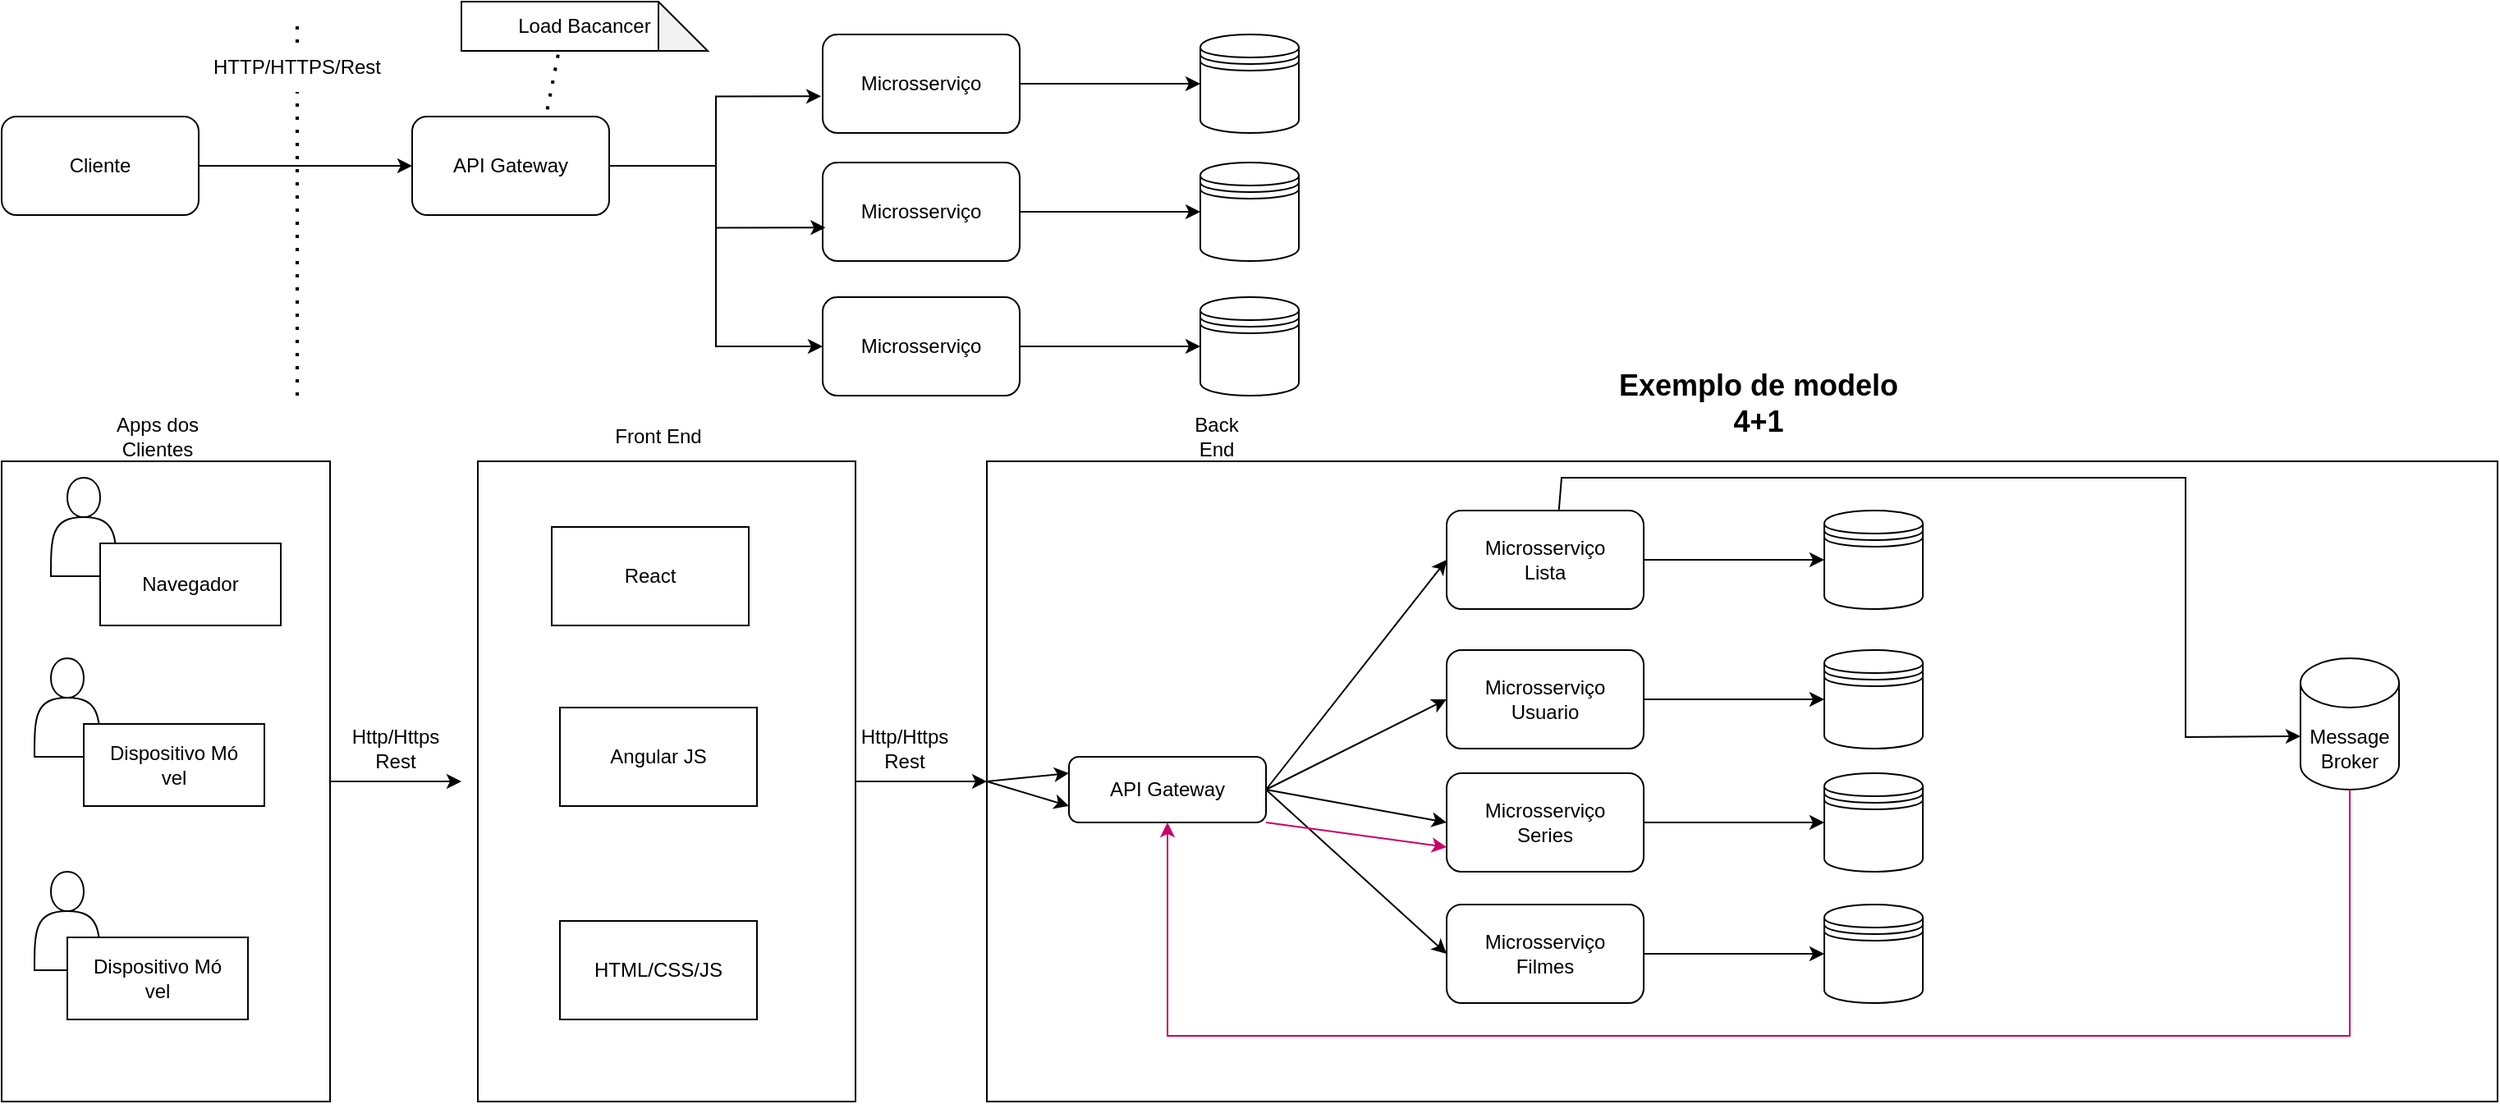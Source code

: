 <mxfile version="21.7.2" type="github">
  <diagram name="Página-1" id="Ddxp-NkMlsEt79m63mSj">
    <mxGraphModel dx="1750" dy="890" grid="1" gridSize="10" guides="1" tooltips="1" connect="1" arrows="1" fold="1" page="1" pageScale="1" pageWidth="827" pageHeight="1169" math="0" shadow="0">
      <root>
        <mxCell id="0" />
        <mxCell id="1" parent="0" />
        <mxCell id="0yr2D4lIdtY0Er6_YwGR-1" value="Cliente" style="rounded=1;whiteSpace=wrap;html=1;" vertex="1" parent="1">
          <mxGeometry x="20" y="70" width="120" height="60" as="geometry" />
        </mxCell>
        <mxCell id="0yr2D4lIdtY0Er6_YwGR-25" style="edgeStyle=orthogonalEdgeStyle;rounded=0;orthogonalLoop=1;jettySize=auto;html=1;entryX=0;entryY=0.5;entryDx=0;entryDy=0;" edge="1" parent="1" source="0yr2D4lIdtY0Er6_YwGR-2" target="0yr2D4lIdtY0Er6_YwGR-15">
          <mxGeometry relative="1" as="geometry" />
        </mxCell>
        <mxCell id="0yr2D4lIdtY0Er6_YwGR-2" value="Microsserviço" style="rounded=1;whiteSpace=wrap;html=1;" vertex="1" parent="1">
          <mxGeometry x="520" y="20" width="120" height="60" as="geometry" />
        </mxCell>
        <mxCell id="0yr2D4lIdtY0Er6_YwGR-3" value="" style="endArrow=none;dashed=1;html=1;dashPattern=1 3;strokeWidth=2;rounded=0;" edge="1" parent="1" source="0yr2D4lIdtY0Er6_YwGR-4">
          <mxGeometry width="50" height="50" relative="1" as="geometry">
            <mxPoint x="280" y="240" as="sourcePoint" />
            <mxPoint x="200" y="10" as="targetPoint" />
          </mxGeometry>
        </mxCell>
        <mxCell id="0yr2D4lIdtY0Er6_YwGR-5" value="" style="endArrow=none;dashed=1;html=1;dashPattern=1 3;strokeWidth=2;rounded=0;" edge="1" parent="1" target="0yr2D4lIdtY0Er6_YwGR-4">
          <mxGeometry width="50" height="50" relative="1" as="geometry">
            <mxPoint x="200" y="240" as="sourcePoint" />
            <mxPoint x="280" y="10" as="targetPoint" />
          </mxGeometry>
        </mxCell>
        <mxCell id="0yr2D4lIdtY0Er6_YwGR-4" value="HTTP/HTTPS/Rest&lt;br&gt;" style="text;html=1;strokeColor=none;fillColor=none;align=center;verticalAlign=middle;whiteSpace=wrap;rounded=0;" vertex="1" parent="1">
          <mxGeometry x="150" y="25" width="100" height="30" as="geometry" />
        </mxCell>
        <mxCell id="0yr2D4lIdtY0Er6_YwGR-24" style="edgeStyle=orthogonalEdgeStyle;rounded=0;orthogonalLoop=1;jettySize=auto;html=1;" edge="1" parent="1" source="0yr2D4lIdtY0Er6_YwGR-6" target="0yr2D4lIdtY0Er6_YwGR-21">
          <mxGeometry relative="1" as="geometry" />
        </mxCell>
        <mxCell id="0yr2D4lIdtY0Er6_YwGR-6" value="Microsserviço" style="rounded=1;whiteSpace=wrap;html=1;" vertex="1" parent="1">
          <mxGeometry x="520" y="98" width="120" height="60" as="geometry" />
        </mxCell>
        <mxCell id="0yr2D4lIdtY0Er6_YwGR-23" style="edgeStyle=orthogonalEdgeStyle;rounded=0;orthogonalLoop=1;jettySize=auto;html=1;entryX=0;entryY=0.5;entryDx=0;entryDy=0;" edge="1" parent="1" source="0yr2D4lIdtY0Er6_YwGR-7" target="0yr2D4lIdtY0Er6_YwGR-22">
          <mxGeometry relative="1" as="geometry" />
        </mxCell>
        <mxCell id="0yr2D4lIdtY0Er6_YwGR-7" value="Microsserviço" style="rounded=1;whiteSpace=wrap;html=1;" vertex="1" parent="1">
          <mxGeometry x="520" y="180" width="120" height="60" as="geometry" />
        </mxCell>
        <mxCell id="0yr2D4lIdtY0Er6_YwGR-18" style="edgeStyle=orthogonalEdgeStyle;rounded=0;orthogonalLoop=1;jettySize=auto;html=1;exitX=1;exitY=0.5;exitDx=0;exitDy=0;entryX=0;entryY=0.5;entryDx=0;entryDy=0;" edge="1" parent="1" source="0yr2D4lIdtY0Er6_YwGR-8" target="0yr2D4lIdtY0Er6_YwGR-7">
          <mxGeometry relative="1" as="geometry" />
        </mxCell>
        <mxCell id="0yr2D4lIdtY0Er6_YwGR-19" style="edgeStyle=orthogonalEdgeStyle;rounded=0;orthogonalLoop=1;jettySize=auto;html=1;entryX=0.014;entryY=0.661;entryDx=0;entryDy=0;entryPerimeter=0;" edge="1" parent="1" source="0yr2D4lIdtY0Er6_YwGR-8" target="0yr2D4lIdtY0Er6_YwGR-6">
          <mxGeometry relative="1" as="geometry" />
        </mxCell>
        <mxCell id="0yr2D4lIdtY0Er6_YwGR-20" style="edgeStyle=orthogonalEdgeStyle;rounded=0;orthogonalLoop=1;jettySize=auto;html=1;entryX=-0.008;entryY=0.628;entryDx=0;entryDy=0;entryPerimeter=0;" edge="1" parent="1" source="0yr2D4lIdtY0Er6_YwGR-8" target="0yr2D4lIdtY0Er6_YwGR-2">
          <mxGeometry relative="1" as="geometry" />
        </mxCell>
        <mxCell id="0yr2D4lIdtY0Er6_YwGR-8" value="API Gateway" style="rounded=1;whiteSpace=wrap;html=1;" vertex="1" parent="1">
          <mxGeometry x="270" y="70" width="120" height="60" as="geometry" />
        </mxCell>
        <mxCell id="0yr2D4lIdtY0Er6_YwGR-9" value="" style="endArrow=classic;html=1;rounded=0;exitX=1;exitY=0.5;exitDx=0;exitDy=0;" edge="1" parent="1" source="0yr2D4lIdtY0Er6_YwGR-1" target="0yr2D4lIdtY0Er6_YwGR-8">
          <mxGeometry width="50" height="50" relative="1" as="geometry">
            <mxPoint x="390" y="200" as="sourcePoint" />
            <mxPoint x="440" y="150" as="targetPoint" />
          </mxGeometry>
        </mxCell>
        <mxCell id="0yr2D4lIdtY0Er6_YwGR-13" value="Load Bacancer" style="shape=note;whiteSpace=wrap;html=1;backgroundOutline=1;darkOpacity=0.05;" vertex="1" parent="1">
          <mxGeometry x="300" width="150" height="30" as="geometry" />
        </mxCell>
        <mxCell id="0yr2D4lIdtY0Er6_YwGR-14" value="" style="endArrow=none;dashed=1;html=1;dashPattern=1 3;strokeWidth=2;rounded=0;entryX=0.398;entryY=0.944;entryDx=0;entryDy=0;entryPerimeter=0;exitX=0.686;exitY=-0.072;exitDx=0;exitDy=0;exitPerimeter=0;" edge="1" parent="1" source="0yr2D4lIdtY0Er6_YwGR-8" target="0yr2D4lIdtY0Er6_YwGR-13">
          <mxGeometry width="50" height="50" relative="1" as="geometry">
            <mxPoint x="420" y="70" as="sourcePoint" />
            <mxPoint x="440" y="150" as="targetPoint" />
          </mxGeometry>
        </mxCell>
        <mxCell id="0yr2D4lIdtY0Er6_YwGR-15" value="" style="shape=datastore;whiteSpace=wrap;html=1;" vertex="1" parent="1">
          <mxGeometry x="750" y="20" width="60" height="60" as="geometry" />
        </mxCell>
        <mxCell id="0yr2D4lIdtY0Er6_YwGR-21" value="" style="shape=datastore;whiteSpace=wrap;html=1;" vertex="1" parent="1">
          <mxGeometry x="750" y="98" width="60" height="60" as="geometry" />
        </mxCell>
        <mxCell id="0yr2D4lIdtY0Er6_YwGR-22" value="" style="shape=datastore;whiteSpace=wrap;html=1;" vertex="1" parent="1">
          <mxGeometry x="750" y="180" width="60" height="60" as="geometry" />
        </mxCell>
        <mxCell id="0yr2D4lIdtY0Er6_YwGR-26" value="" style="rounded=0;whiteSpace=wrap;html=1;" vertex="1" parent="1">
          <mxGeometry x="20" y="280" width="200" height="390" as="geometry" />
        </mxCell>
        <mxCell id="0yr2D4lIdtY0Er6_YwGR-27" value="Apps dos Clientes&lt;br&gt;" style="text;html=1;strokeColor=none;fillColor=none;align=center;verticalAlign=middle;whiteSpace=wrap;rounded=0;" vertex="1" parent="1">
          <mxGeometry x="85" y="250" width="60" height="30" as="geometry" />
        </mxCell>
        <mxCell id="0yr2D4lIdtY0Er6_YwGR-28" value="" style="shape=actor;whiteSpace=wrap;html=1;" vertex="1" parent="1">
          <mxGeometry x="50" y="290" width="40" height="60" as="geometry" />
        </mxCell>
        <mxCell id="0yr2D4lIdtY0Er6_YwGR-29" value="Navegador&lt;br&gt;" style="rounded=0;whiteSpace=wrap;html=1;" vertex="1" parent="1">
          <mxGeometry x="80" y="330" width="110" height="50" as="geometry" />
        </mxCell>
        <mxCell id="0yr2D4lIdtY0Er6_YwGR-30" value="" style="shape=actor;whiteSpace=wrap;html=1;" vertex="1" parent="1">
          <mxGeometry x="40" y="400" width="40" height="60" as="geometry" />
        </mxCell>
        <mxCell id="0yr2D4lIdtY0Er6_YwGR-31" value="Dispositivo Mó&lt;br&gt;vel" style="rounded=0;whiteSpace=wrap;html=1;" vertex="1" parent="1">
          <mxGeometry x="70" y="440" width="110" height="50" as="geometry" />
        </mxCell>
        <mxCell id="0yr2D4lIdtY0Er6_YwGR-32" value="" style="rounded=0;whiteSpace=wrap;html=1;" vertex="1" parent="1">
          <mxGeometry x="310" y="280" width="230" height="390" as="geometry" />
        </mxCell>
        <mxCell id="0yr2D4lIdtY0Er6_YwGR-33" value="Front End&lt;br&gt;" style="text;html=1;strokeColor=none;fillColor=none;align=center;verticalAlign=middle;whiteSpace=wrap;rounded=0;" vertex="1" parent="1">
          <mxGeometry x="390" y="250" width="60" height="30" as="geometry" />
        </mxCell>
        <mxCell id="0yr2D4lIdtY0Er6_YwGR-35" value="" style="shape=actor;whiteSpace=wrap;html=1;" vertex="1" parent="1">
          <mxGeometry x="40" y="530" width="40" height="60" as="geometry" />
        </mxCell>
        <mxCell id="0yr2D4lIdtY0Er6_YwGR-36" value="Dispositivo Mó&lt;br&gt;vel" style="rounded=0;whiteSpace=wrap;html=1;" vertex="1" parent="1">
          <mxGeometry x="60" y="570" width="110" height="50" as="geometry" />
        </mxCell>
        <mxCell id="0yr2D4lIdtY0Er6_YwGR-37" value="React&lt;br&gt;" style="rounded=0;whiteSpace=wrap;html=1;" vertex="1" parent="1">
          <mxGeometry x="355" y="320" width="120" height="60" as="geometry" />
        </mxCell>
        <mxCell id="0yr2D4lIdtY0Er6_YwGR-38" value="Angular JS&lt;br&gt;" style="rounded=0;whiteSpace=wrap;html=1;" vertex="1" parent="1">
          <mxGeometry x="360" y="430" width="120" height="60" as="geometry" />
        </mxCell>
        <mxCell id="0yr2D4lIdtY0Er6_YwGR-39" value="HTML/CSS/JS&lt;br&gt;" style="rounded=0;whiteSpace=wrap;html=1;" vertex="1" parent="1">
          <mxGeometry x="360" y="560" width="120" height="60" as="geometry" />
        </mxCell>
        <mxCell id="0yr2D4lIdtY0Er6_YwGR-40" value="" style="endArrow=classic;html=1;rounded=0;" edge="1" parent="1" source="0yr2D4lIdtY0Er6_YwGR-26">
          <mxGeometry width="50" height="50" relative="1" as="geometry">
            <mxPoint x="310" y="470" as="sourcePoint" />
            <mxPoint x="300" y="475" as="targetPoint" />
            <Array as="points" />
          </mxGeometry>
        </mxCell>
        <mxCell id="0yr2D4lIdtY0Er6_YwGR-42" value="Http/Https&lt;br&gt;Rest" style="text;html=1;strokeColor=none;fillColor=none;align=center;verticalAlign=middle;whiteSpace=wrap;rounded=0;" vertex="1" parent="1">
          <mxGeometry x="230" y="440" width="60" height="30" as="geometry" />
        </mxCell>
        <mxCell id="0yr2D4lIdtY0Er6_YwGR-43" value="" style="rounded=0;whiteSpace=wrap;html=1;" vertex="1" parent="1">
          <mxGeometry x="620" y="280" width="920" height="390" as="geometry" />
        </mxCell>
        <mxCell id="0yr2D4lIdtY0Er6_YwGR-45" value="Back &lt;br&gt;End" style="text;html=1;strokeColor=none;fillColor=none;align=center;verticalAlign=middle;whiteSpace=wrap;rounded=0;" vertex="1" parent="1">
          <mxGeometry x="730" y="250" width="60" height="30" as="geometry" />
        </mxCell>
        <mxCell id="0yr2D4lIdtY0Er6_YwGR-46" value="" style="endArrow=classic;html=1;rounded=0;entryX=0;entryY=0.5;entryDx=0;entryDy=0;" edge="1" parent="1" target="0yr2D4lIdtY0Er6_YwGR-43">
          <mxGeometry width="50" height="50" relative="1" as="geometry">
            <mxPoint x="540" y="475" as="sourcePoint" />
            <mxPoint x="610" y="475" as="targetPoint" />
            <Array as="points" />
          </mxGeometry>
        </mxCell>
        <mxCell id="0yr2D4lIdtY0Er6_YwGR-47" value="Http/Https&lt;br&gt;Rest" style="text;html=1;strokeColor=none;fillColor=none;align=center;verticalAlign=middle;whiteSpace=wrap;rounded=0;" vertex="1" parent="1">
          <mxGeometry x="540" y="440" width="60" height="30" as="geometry" />
        </mxCell>
        <mxCell id="0yr2D4lIdtY0Er6_YwGR-51" value="API Gateway" style="rounded=1;whiteSpace=wrap;html=1;" vertex="1" parent="1">
          <mxGeometry x="670" y="460" width="120" height="40" as="geometry" />
        </mxCell>
        <mxCell id="0yr2D4lIdtY0Er6_YwGR-53" value="" style="endArrow=classic;html=1;rounded=0;exitX=0;exitY=0.5;exitDx=0;exitDy=0;entryX=0;entryY=0.25;entryDx=0;entryDy=0;" edge="1" parent="1" source="0yr2D4lIdtY0Er6_YwGR-43" target="0yr2D4lIdtY0Er6_YwGR-51">
          <mxGeometry width="50" height="50" relative="1" as="geometry">
            <mxPoint x="560" y="490" as="sourcePoint" />
            <mxPoint x="610" y="440" as="targetPoint" />
          </mxGeometry>
        </mxCell>
        <mxCell id="0yr2D4lIdtY0Er6_YwGR-54" value="" style="endArrow=classic;html=1;rounded=0;exitX=0;exitY=0.5;exitDx=0;exitDy=0;entryX=0;entryY=0.75;entryDx=0;entryDy=0;" edge="1" parent="1" source="0yr2D4lIdtY0Er6_YwGR-43" target="0yr2D4lIdtY0Er6_YwGR-51">
          <mxGeometry width="50" height="50" relative="1" as="geometry">
            <mxPoint x="630" y="485" as="sourcePoint" />
            <mxPoint x="680" y="480" as="targetPoint" />
          </mxGeometry>
        </mxCell>
        <mxCell id="0yr2D4lIdtY0Er6_YwGR-55" style="edgeStyle=orthogonalEdgeStyle;rounded=0;orthogonalLoop=1;jettySize=auto;html=1;entryX=0;entryY=0.5;entryDx=0;entryDy=0;" edge="1" parent="1" source="0yr2D4lIdtY0Er6_YwGR-56" target="0yr2D4lIdtY0Er6_YwGR-57">
          <mxGeometry relative="1" as="geometry" />
        </mxCell>
        <mxCell id="0yr2D4lIdtY0Er6_YwGR-56" value="Microsserviço&lt;br&gt;Lista" style="rounded=1;whiteSpace=wrap;html=1;" vertex="1" parent="1">
          <mxGeometry x="900" y="310" width="120" height="60" as="geometry" />
        </mxCell>
        <mxCell id="0yr2D4lIdtY0Er6_YwGR-57" value="" style="shape=datastore;whiteSpace=wrap;html=1;" vertex="1" parent="1">
          <mxGeometry x="1130" y="310" width="60" height="60" as="geometry" />
        </mxCell>
        <mxCell id="0yr2D4lIdtY0Er6_YwGR-61" style="edgeStyle=orthogonalEdgeStyle;rounded=0;orthogonalLoop=1;jettySize=auto;html=1;entryX=0;entryY=0.5;entryDx=0;entryDy=0;" edge="1" parent="1" source="0yr2D4lIdtY0Er6_YwGR-62" target="0yr2D4lIdtY0Er6_YwGR-63">
          <mxGeometry relative="1" as="geometry" />
        </mxCell>
        <mxCell id="0yr2D4lIdtY0Er6_YwGR-62" value="Microsserviço&lt;br&gt;Usuario&lt;br&gt;" style="rounded=1;whiteSpace=wrap;html=1;" vertex="1" parent="1">
          <mxGeometry x="900" y="395" width="120" height="60" as="geometry" />
        </mxCell>
        <mxCell id="0yr2D4lIdtY0Er6_YwGR-63" value="" style="shape=datastore;whiteSpace=wrap;html=1;" vertex="1" parent="1">
          <mxGeometry x="1130" y="395" width="60" height="60" as="geometry" />
        </mxCell>
        <mxCell id="0yr2D4lIdtY0Er6_YwGR-64" style="edgeStyle=orthogonalEdgeStyle;rounded=0;orthogonalLoop=1;jettySize=auto;html=1;entryX=0;entryY=0.5;entryDx=0;entryDy=0;" edge="1" parent="1" source="0yr2D4lIdtY0Er6_YwGR-65" target="0yr2D4lIdtY0Er6_YwGR-66">
          <mxGeometry relative="1" as="geometry" />
        </mxCell>
        <mxCell id="0yr2D4lIdtY0Er6_YwGR-65" value="Microsserviço&lt;br&gt;Filmes" style="rounded=1;whiteSpace=wrap;html=1;" vertex="1" parent="1">
          <mxGeometry x="900" y="550" width="120" height="60" as="geometry" />
        </mxCell>
        <mxCell id="0yr2D4lIdtY0Er6_YwGR-66" value="" style="shape=datastore;whiteSpace=wrap;html=1;" vertex="1" parent="1">
          <mxGeometry x="1130" y="550" width="60" height="60" as="geometry" />
        </mxCell>
        <mxCell id="0yr2D4lIdtY0Er6_YwGR-67" style="edgeStyle=orthogonalEdgeStyle;rounded=0;orthogonalLoop=1;jettySize=auto;html=1;entryX=0;entryY=0.5;entryDx=0;entryDy=0;" edge="1" parent="1" source="0yr2D4lIdtY0Er6_YwGR-68" target="0yr2D4lIdtY0Er6_YwGR-69">
          <mxGeometry relative="1" as="geometry" />
        </mxCell>
        <mxCell id="0yr2D4lIdtY0Er6_YwGR-68" value="Microsserviço&lt;br&gt;Series" style="rounded=1;whiteSpace=wrap;html=1;" vertex="1" parent="1">
          <mxGeometry x="900" y="470" width="120" height="60" as="geometry" />
        </mxCell>
        <mxCell id="0yr2D4lIdtY0Er6_YwGR-69" value="" style="shape=datastore;whiteSpace=wrap;html=1;" vertex="1" parent="1">
          <mxGeometry x="1130" y="470" width="60" height="60" as="geometry" />
        </mxCell>
        <mxCell id="0yr2D4lIdtY0Er6_YwGR-70" value="" style="endArrow=classic;html=1;rounded=0;entryX=0;entryY=0.5;entryDx=0;entryDy=0;exitX=1;exitY=0.5;exitDx=0;exitDy=0;" edge="1" parent="1" source="0yr2D4lIdtY0Er6_YwGR-51" target="0yr2D4lIdtY0Er6_YwGR-56">
          <mxGeometry width="50" height="50" relative="1" as="geometry">
            <mxPoint x="770" y="470" as="sourcePoint" />
            <mxPoint x="820" y="420" as="targetPoint" />
          </mxGeometry>
        </mxCell>
        <mxCell id="0yr2D4lIdtY0Er6_YwGR-71" value="" style="endArrow=classic;html=1;rounded=0;entryX=0;entryY=0.5;entryDx=0;entryDy=0;exitX=1;exitY=0.5;exitDx=0;exitDy=0;" edge="1" parent="1" source="0yr2D4lIdtY0Er6_YwGR-51" target="0yr2D4lIdtY0Er6_YwGR-62">
          <mxGeometry width="50" height="50" relative="1" as="geometry">
            <mxPoint x="800" y="480" as="sourcePoint" />
            <mxPoint x="910" y="350" as="targetPoint" />
          </mxGeometry>
        </mxCell>
        <mxCell id="0yr2D4lIdtY0Er6_YwGR-72" value="" style="endArrow=classic;html=1;rounded=0;entryX=0;entryY=0.5;entryDx=0;entryDy=0;" edge="1" parent="1" target="0yr2D4lIdtY0Er6_YwGR-68">
          <mxGeometry width="50" height="50" relative="1" as="geometry">
            <mxPoint x="790" y="480" as="sourcePoint" />
            <mxPoint x="910" y="435" as="targetPoint" />
          </mxGeometry>
        </mxCell>
        <mxCell id="0yr2D4lIdtY0Er6_YwGR-73" value="" style="endArrow=classic;html=1;rounded=0;entryX=0;entryY=0.5;entryDx=0;entryDy=0;" edge="1" parent="1" target="0yr2D4lIdtY0Er6_YwGR-65">
          <mxGeometry width="50" height="50" relative="1" as="geometry">
            <mxPoint x="790" y="480" as="sourcePoint" />
            <mxPoint x="920" y="445" as="targetPoint" />
          </mxGeometry>
        </mxCell>
        <mxCell id="0yr2D4lIdtY0Er6_YwGR-74" value="" style="shape=cylinder3;whiteSpace=wrap;html=1;boundedLbl=1;backgroundOutline=1;size=15;" vertex="1" parent="1">
          <mxGeometry x="1420" y="400" width="60" height="80" as="geometry" />
        </mxCell>
        <mxCell id="0yr2D4lIdtY0Er6_YwGR-75" value="Message Broker&lt;br&gt;" style="text;html=1;strokeColor=none;fillColor=none;align=center;verticalAlign=middle;whiteSpace=wrap;rounded=0;" vertex="1" parent="1">
          <mxGeometry x="1420" y="440" width="60" height="30" as="geometry" />
        </mxCell>
        <mxCell id="0yr2D4lIdtY0Er6_YwGR-76" value="" style="endArrow=classic;html=1;rounded=0;entryX=0;entryY=0.25;entryDx=0;entryDy=0;exitX=0.57;exitY=-0.01;exitDx=0;exitDy=0;exitPerimeter=0;" edge="1" parent="1" source="0yr2D4lIdtY0Er6_YwGR-56" target="0yr2D4lIdtY0Er6_YwGR-75">
          <mxGeometry width="50" height="50" relative="1" as="geometry">
            <mxPoint x="1290" y="390" as="sourcePoint" />
            <mxPoint x="1180" y="280" as="targetPoint" />
            <Array as="points">
              <mxPoint x="970" y="290" />
              <mxPoint x="1350" y="290" />
              <mxPoint x="1350" y="448" />
            </Array>
          </mxGeometry>
        </mxCell>
        <mxCell id="0yr2D4lIdtY0Er6_YwGR-77" value="" style="endArrow=classic;html=1;rounded=0;entryX=0.5;entryY=1;entryDx=0;entryDy=0;exitX=0.5;exitY=1;exitDx=0;exitDy=0;exitPerimeter=0;strokeColor=#CC0066;" edge="1" parent="1" source="0yr2D4lIdtY0Er6_YwGR-74" target="0yr2D4lIdtY0Er6_YwGR-51">
          <mxGeometry width="50" height="50" relative="1" as="geometry">
            <mxPoint x="1290" y="540" as="sourcePoint" />
            <mxPoint x="1340" y="490" as="targetPoint" />
            <Array as="points">
              <mxPoint x="1450" y="630" />
              <mxPoint x="730" y="630" />
            </Array>
          </mxGeometry>
        </mxCell>
        <mxCell id="0yr2D4lIdtY0Er6_YwGR-79" value="" style="endArrow=classic;html=1;rounded=0;exitX=1;exitY=1;exitDx=0;exitDy=0;entryX=0;entryY=0.75;entryDx=0;entryDy=0;strokeColor=#CC0066;" edge="1" parent="1" source="0yr2D4lIdtY0Er6_YwGR-51" target="0yr2D4lIdtY0Er6_YwGR-68">
          <mxGeometry width="50" height="50" relative="1" as="geometry">
            <mxPoint x="1150" y="550" as="sourcePoint" />
            <mxPoint x="1200" y="500" as="targetPoint" />
          </mxGeometry>
        </mxCell>
        <mxCell id="0yr2D4lIdtY0Er6_YwGR-80" value="&lt;font style=&quot;font-size: 18px;&quot;&gt;&lt;b&gt;Exemplo de modelo 4+1&lt;/b&gt;&lt;/font&gt;" style="text;html=1;strokeColor=none;fillColor=none;align=center;verticalAlign=middle;whiteSpace=wrap;rounded=0;" vertex="1" parent="1">
          <mxGeometry x="1000" y="230" width="180" height="30" as="geometry" />
        </mxCell>
      </root>
    </mxGraphModel>
  </diagram>
</mxfile>
